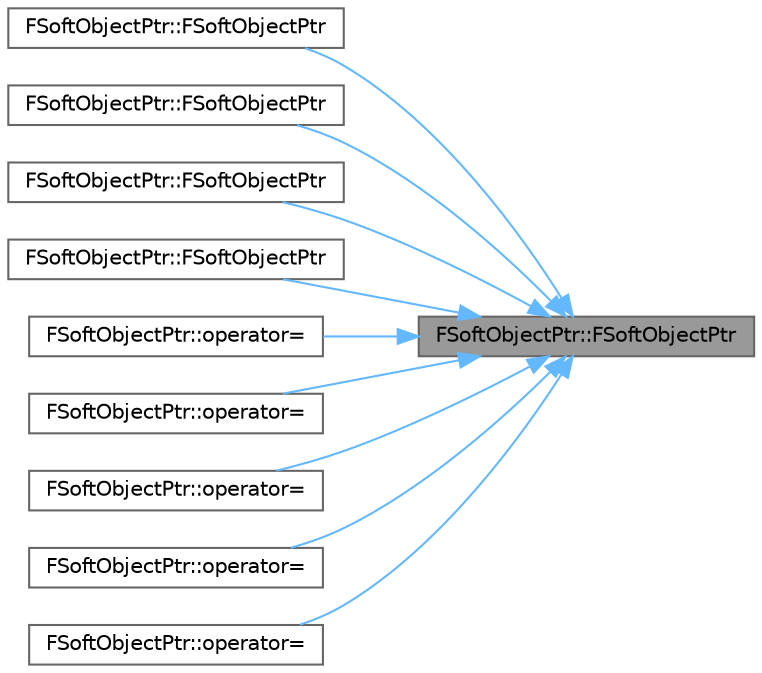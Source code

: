 digraph "FSoftObjectPtr::FSoftObjectPtr"
{
 // INTERACTIVE_SVG=YES
 // LATEX_PDF_SIZE
  bgcolor="transparent";
  edge [fontname=Helvetica,fontsize=10,labelfontname=Helvetica,labelfontsize=10];
  node [fontname=Helvetica,fontsize=10,shape=box,height=0.2,width=0.4];
  rankdir="RL";
  Node1 [id="Node000001",label="FSoftObjectPtr::FSoftObjectPtr",height=0.2,width=0.4,color="gray40", fillcolor="grey60", style="filled", fontcolor="black",tooltip=" "];
  Node1 -> Node2 [id="edge1_Node000001_Node000002",dir="back",color="steelblue1",style="solid",tooltip=" "];
  Node2 [id="Node000002",label="FSoftObjectPtr::FSoftObjectPtr",height=0.2,width=0.4,color="grey40", fillcolor="white", style="filled",URL="$dd/db8/structFSoftObjectPtr.html#ad7ef1dcfc7426791086d9c213fb4fc51",tooltip=" "];
  Node1 -> Node3 [id="edge2_Node000001_Node000003",dir="back",color="steelblue1",style="solid",tooltip=" "];
  Node3 [id="Node000003",label="FSoftObjectPtr::FSoftObjectPtr",height=0.2,width=0.4,color="grey40", fillcolor="white", style="filled",URL="$dd/db8/structFSoftObjectPtr.html#a929dfc41bd05eb91753658d8f1b893c6",tooltip=" "];
  Node1 -> Node4 [id="edge3_Node000001_Node000004",dir="back",color="steelblue1",style="solid",tooltip=" "];
  Node4 [id="Node000004",label="FSoftObjectPtr::FSoftObjectPtr",height=0.2,width=0.4,color="grey40", fillcolor="white", style="filled",URL="$dd/db8/structFSoftObjectPtr.html#af74d9c279a8367778546270c38987b29",tooltip=" "];
  Node1 -> Node5 [id="edge4_Node000001_Node000005",dir="back",color="steelblue1",style="solid",tooltip=" "];
  Node5 [id="Node000005",label="FSoftObjectPtr::FSoftObjectPtr",height=0.2,width=0.4,color="grey40", fillcolor="white", style="filled",URL="$dd/db8/structFSoftObjectPtr.html#ac3881c65274a2794db885e1fbd180eed",tooltip=" "];
  Node1 -> Node6 [id="edge5_Node000001_Node000006",dir="back",color="steelblue1",style="solid",tooltip=" "];
  Node6 [id="Node000006",label="FSoftObjectPtr::operator=",height=0.2,width=0.4,color="grey40", fillcolor="white", style="filled",URL="$dd/db8/structFSoftObjectPtr.html#a50b7c6947004c2993c8eb60df72f3ac5",tooltip=" "];
  Node1 -> Node7 [id="edge6_Node000001_Node000007",dir="back",color="steelblue1",style="solid",tooltip=" "];
  Node7 [id="Node000007",label="FSoftObjectPtr::operator=",height=0.2,width=0.4,color="grey40", fillcolor="white", style="filled",URL="$dd/db8/structFSoftObjectPtr.html#aac4103c20344f972882d8a1b3d2dc2c1",tooltip=" "];
  Node1 -> Node8 [id="edge7_Node000001_Node000008",dir="back",color="steelblue1",style="solid",tooltip=" "];
  Node8 [id="Node000008",label="FSoftObjectPtr::operator=",height=0.2,width=0.4,color="grey40", fillcolor="white", style="filled",URL="$dd/db8/structFSoftObjectPtr.html#a196884c2d731bb165ad111ecd1702900",tooltip=" "];
  Node1 -> Node9 [id="edge8_Node000001_Node000009",dir="back",color="steelblue1",style="solid",tooltip=" "];
  Node9 [id="Node000009",label="FSoftObjectPtr::operator=",height=0.2,width=0.4,color="grey40", fillcolor="white", style="filled",URL="$dd/db8/structFSoftObjectPtr.html#aa62e60e52a894f7f2b557e7feac4eef6",tooltip=" "];
  Node1 -> Node10 [id="edge9_Node000001_Node000010",dir="back",color="steelblue1",style="solid",tooltip=" "];
  Node10 [id="Node000010",label="FSoftObjectPtr::operator=",height=0.2,width=0.4,color="grey40", fillcolor="white", style="filled",URL="$dd/db8/structFSoftObjectPtr.html#a4aa191ed33cae8b05374b7b0d272ff67",tooltip=" "];
}
